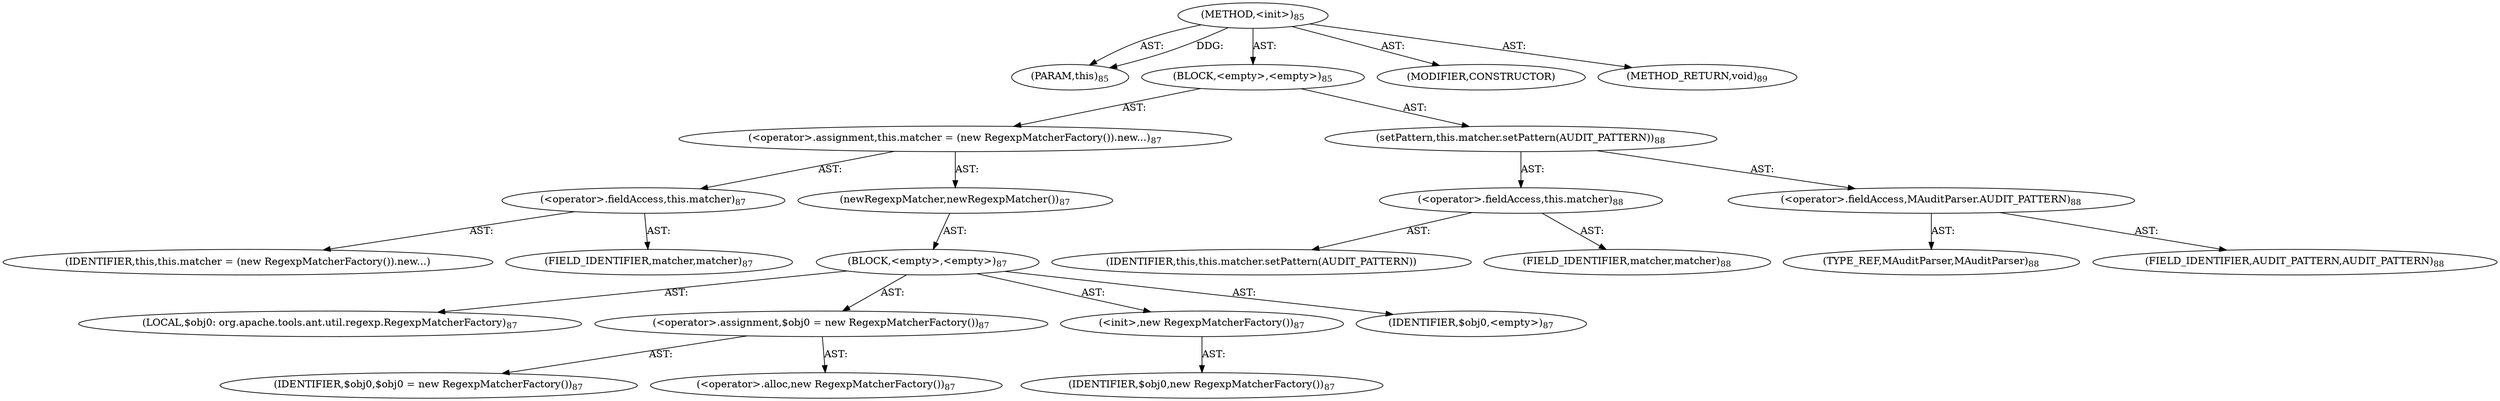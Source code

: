 digraph "&lt;init&gt;" {  
"111669149696" [label = <(METHOD,&lt;init&gt;)<SUB>85</SUB>> ]
"115964116992" [label = <(PARAM,this)<SUB>85</SUB>> ]
"25769803776" [label = <(BLOCK,&lt;empty&gt;,&lt;empty&gt;)<SUB>85</SUB>> ]
"30064771072" [label = <(&lt;operator&gt;.assignment,this.matcher = (new RegexpMatcherFactory()).new...)<SUB>87</SUB>> ]
"30064771073" [label = <(&lt;operator&gt;.fieldAccess,this.matcher)<SUB>87</SUB>> ]
"68719476736" [label = <(IDENTIFIER,this,this.matcher = (new RegexpMatcherFactory()).new...)> ]
"55834574848" [label = <(FIELD_IDENTIFIER,matcher,matcher)<SUB>87</SUB>> ]
"30064771074" [label = <(newRegexpMatcher,newRegexpMatcher())<SUB>87</SUB>> ]
"25769803777" [label = <(BLOCK,&lt;empty&gt;,&lt;empty&gt;)<SUB>87</SUB>> ]
"94489280512" [label = <(LOCAL,$obj0: org.apache.tools.ant.util.regexp.RegexpMatcherFactory)<SUB>87</SUB>> ]
"30064771075" [label = <(&lt;operator&gt;.assignment,$obj0 = new RegexpMatcherFactory())<SUB>87</SUB>> ]
"68719476737" [label = <(IDENTIFIER,$obj0,$obj0 = new RegexpMatcherFactory())<SUB>87</SUB>> ]
"30064771076" [label = <(&lt;operator&gt;.alloc,new RegexpMatcherFactory())<SUB>87</SUB>> ]
"30064771077" [label = <(&lt;init&gt;,new RegexpMatcherFactory())<SUB>87</SUB>> ]
"68719476738" [label = <(IDENTIFIER,$obj0,new RegexpMatcherFactory())<SUB>87</SUB>> ]
"68719476739" [label = <(IDENTIFIER,$obj0,&lt;empty&gt;)<SUB>87</SUB>> ]
"30064771078" [label = <(setPattern,this.matcher.setPattern(AUDIT_PATTERN))<SUB>88</SUB>> ]
"30064771079" [label = <(&lt;operator&gt;.fieldAccess,this.matcher)<SUB>88</SUB>> ]
"68719476740" [label = <(IDENTIFIER,this,this.matcher.setPattern(AUDIT_PATTERN))> ]
"55834574849" [label = <(FIELD_IDENTIFIER,matcher,matcher)<SUB>88</SUB>> ]
"30064771080" [label = <(&lt;operator&gt;.fieldAccess,MAuditParser.AUDIT_PATTERN)<SUB>88</SUB>> ]
"180388626432" [label = <(TYPE_REF,MAuditParser,MAuditParser)<SUB>88</SUB>> ]
"55834574850" [label = <(FIELD_IDENTIFIER,AUDIT_PATTERN,AUDIT_PATTERN)<SUB>88</SUB>> ]
"133143986179" [label = <(MODIFIER,CONSTRUCTOR)> ]
"128849018880" [label = <(METHOD_RETURN,void)<SUB>89</SUB>> ]
  "111669149696" -> "115964116992"  [ label = "AST: "] 
  "111669149696" -> "25769803776"  [ label = "AST: "] 
  "111669149696" -> "133143986179"  [ label = "AST: "] 
  "111669149696" -> "128849018880"  [ label = "AST: "] 
  "25769803776" -> "30064771072"  [ label = "AST: "] 
  "25769803776" -> "30064771078"  [ label = "AST: "] 
  "30064771072" -> "30064771073"  [ label = "AST: "] 
  "30064771072" -> "30064771074"  [ label = "AST: "] 
  "30064771073" -> "68719476736"  [ label = "AST: "] 
  "30064771073" -> "55834574848"  [ label = "AST: "] 
  "30064771074" -> "25769803777"  [ label = "AST: "] 
  "25769803777" -> "94489280512"  [ label = "AST: "] 
  "25769803777" -> "30064771075"  [ label = "AST: "] 
  "25769803777" -> "30064771077"  [ label = "AST: "] 
  "25769803777" -> "68719476739"  [ label = "AST: "] 
  "30064771075" -> "68719476737"  [ label = "AST: "] 
  "30064771075" -> "30064771076"  [ label = "AST: "] 
  "30064771077" -> "68719476738"  [ label = "AST: "] 
  "30064771078" -> "30064771079"  [ label = "AST: "] 
  "30064771078" -> "30064771080"  [ label = "AST: "] 
  "30064771079" -> "68719476740"  [ label = "AST: "] 
  "30064771079" -> "55834574849"  [ label = "AST: "] 
  "30064771080" -> "180388626432"  [ label = "AST: "] 
  "30064771080" -> "55834574850"  [ label = "AST: "] 
  "111669149696" -> "115964116992"  [ label = "DDG: "] 
}
